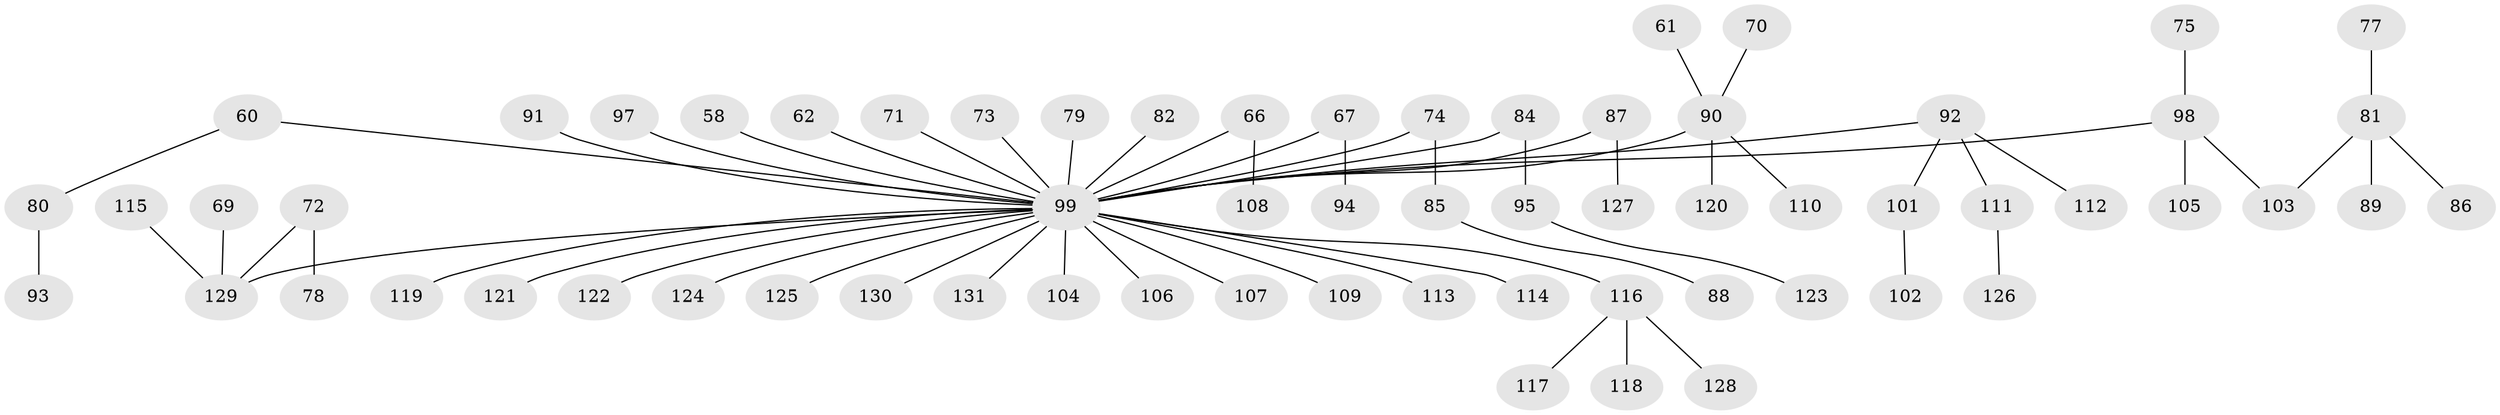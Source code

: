// original degree distribution, {7: 0.007633587786259542, 6: 0.015267175572519083, 3: 0.11450381679389313, 5: 0.030534351145038167, 2: 0.25190839694656486, 4: 0.06870229007633588, 1: 0.5038167938931297, 8: 0.007633587786259542}
// Generated by graph-tools (version 1.1) at 2025/53/03/09/25 04:53:24]
// undirected, 65 vertices, 64 edges
graph export_dot {
graph [start="1"]
  node [color=gray90,style=filled];
  58;
  60;
  61;
  62;
  66 [super="+48"];
  67;
  69;
  70;
  71;
  72;
  73;
  74;
  75;
  77;
  78;
  79;
  80;
  81 [super="+59"];
  82;
  84;
  85;
  86;
  87;
  88;
  89;
  90 [super="+34+53+63"];
  91;
  92;
  93;
  94;
  95;
  97;
  98 [super="+65"];
  99 [super="+26+49+96+76+51"];
  101;
  102;
  103 [super="+38"];
  104;
  105;
  106;
  107;
  108;
  109;
  110;
  111;
  112;
  113;
  114;
  115;
  116 [super="+37+100"];
  117;
  118;
  119;
  120;
  121;
  122;
  123;
  124;
  125;
  126;
  127;
  128;
  129 [super="+28+56"];
  130;
  131;
  58 -- 99;
  60 -- 80;
  60 -- 99;
  61 -- 90;
  62 -- 99;
  66 -- 108;
  66 -- 99;
  67 -- 94;
  67 -- 99;
  69 -- 129;
  70 -- 90;
  71 -- 99;
  72 -- 78;
  72 -- 129;
  73 -- 99;
  74 -- 85;
  74 -- 99;
  75 -- 98;
  77 -- 81;
  79 -- 99;
  80 -- 93;
  81 -- 86;
  81 -- 103;
  81 -- 89;
  82 -- 99;
  84 -- 95;
  84 -- 99;
  85 -- 88;
  87 -- 127;
  87 -- 99;
  90 -- 120;
  90 -- 110;
  90 -- 99;
  91 -- 99;
  92 -- 101;
  92 -- 111;
  92 -- 112;
  92 -- 99;
  95 -- 123;
  97 -- 99;
  98 -- 103;
  98 -- 105;
  98 -- 99;
  99 -- 129;
  99 -- 130;
  99 -- 131;
  99 -- 104;
  99 -- 106;
  99 -- 107;
  99 -- 109;
  99 -- 113;
  99 -- 114;
  99 -- 116;
  99 -- 119;
  99 -- 121;
  99 -- 122;
  99 -- 124;
  99 -- 125;
  101 -- 102;
  111 -- 126;
  115 -- 129;
  116 -- 117;
  116 -- 118;
  116 -- 128;
}
